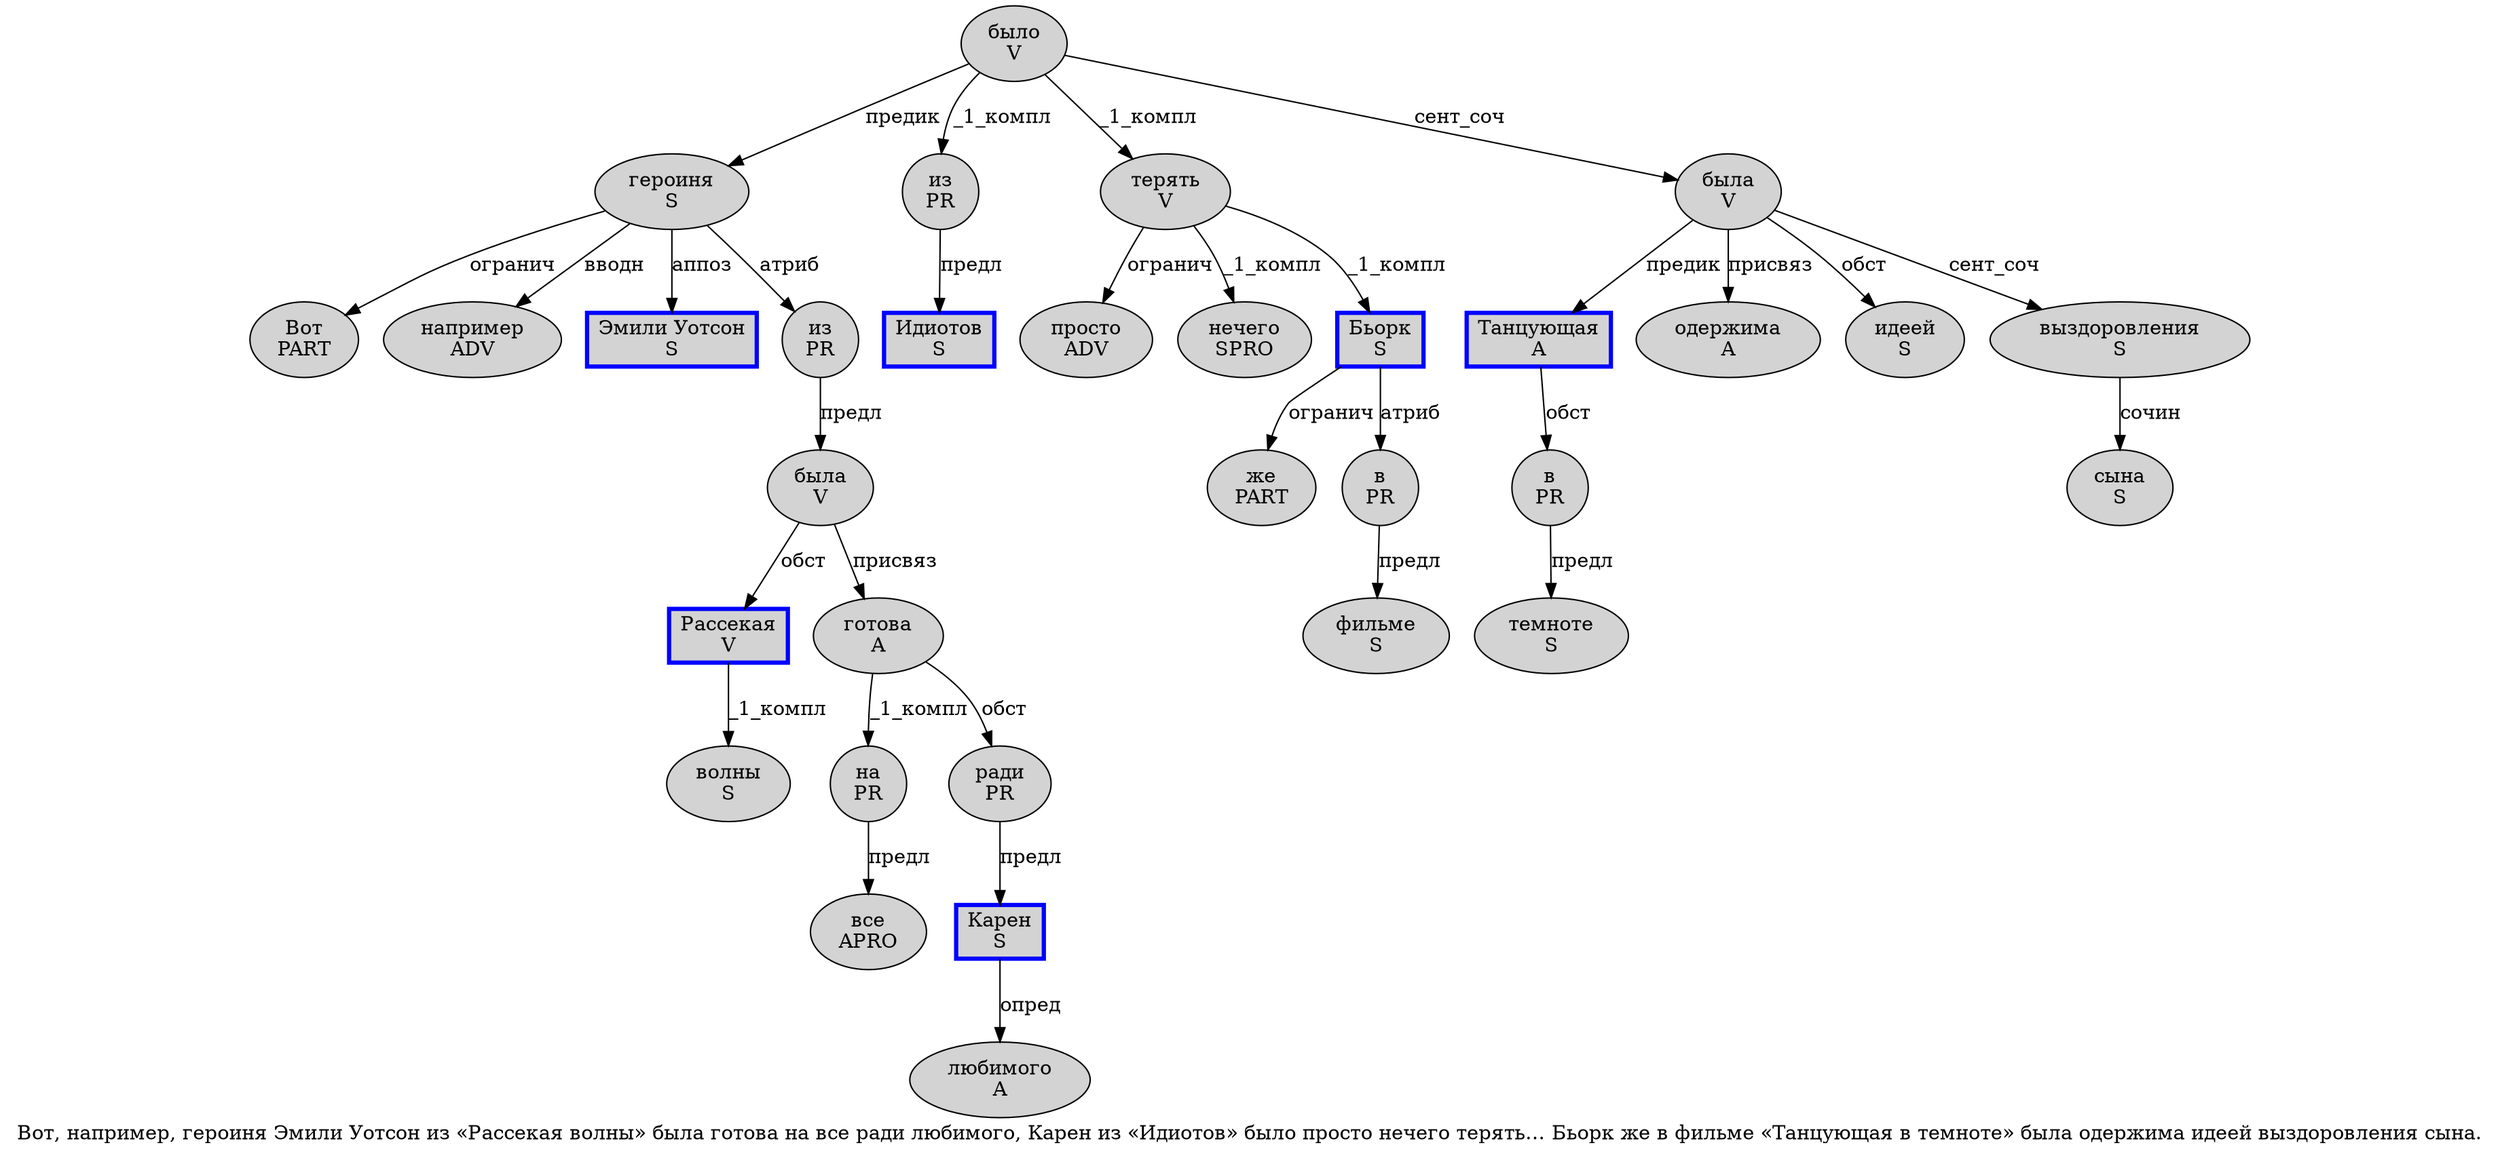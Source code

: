 digraph SENTENCE_1777 {
	graph [label="Вот, например, героиня Эмили Уотсон из «Рассекая волны» была готова на все ради любимого, Карен из «Идиотов» было просто нечего терять… Бьорк же в фильме «Танцующая в темноте» была одержима идеей выздоровления сына."]
	node [style=filled]
		0 [label="Вот
PART" color="" fillcolor=lightgray penwidth=1 shape=ellipse]
		2 [label="например
ADV" color="" fillcolor=lightgray penwidth=1 shape=ellipse]
		4 [label="героиня
S" color="" fillcolor=lightgray penwidth=1 shape=ellipse]
		5 [label="Эмили Уотсон
S" color=blue fillcolor=lightgray penwidth=3 shape=box]
		6 [label="из
PR" color="" fillcolor=lightgray penwidth=1 shape=ellipse]
		8 [label="Рассекая
V" color=blue fillcolor=lightgray penwidth=3 shape=box]
		9 [label="волны
S" color="" fillcolor=lightgray penwidth=1 shape=ellipse]
		11 [label="была
V" color="" fillcolor=lightgray penwidth=1 shape=ellipse]
		12 [label="готова
A" color="" fillcolor=lightgray penwidth=1 shape=ellipse]
		13 [label="на
PR" color="" fillcolor=lightgray penwidth=1 shape=ellipse]
		14 [label="все
APRO" color="" fillcolor=lightgray penwidth=1 shape=ellipse]
		15 [label="ради
PR" color="" fillcolor=lightgray penwidth=1 shape=ellipse]
		16 [label="любимого
A" color="" fillcolor=lightgray penwidth=1 shape=ellipse]
		18 [label="Карен
S" color=blue fillcolor=lightgray penwidth=3 shape=box]
		19 [label="из
PR" color="" fillcolor=lightgray penwidth=1 shape=ellipse]
		21 [label="Идиотов
S" color=blue fillcolor=lightgray penwidth=3 shape=box]
		23 [label="было
V" color="" fillcolor=lightgray penwidth=1 shape=ellipse]
		24 [label="просто
ADV" color="" fillcolor=lightgray penwidth=1 shape=ellipse]
		25 [label="нечего
SPRO" color="" fillcolor=lightgray penwidth=1 shape=ellipse]
		26 [label="терять
V" color="" fillcolor=lightgray penwidth=1 shape=ellipse]
		28 [label="Бьорк
S" color=blue fillcolor=lightgray penwidth=3 shape=box]
		29 [label="же
PART" color="" fillcolor=lightgray penwidth=1 shape=ellipse]
		30 [label="в
PR" color="" fillcolor=lightgray penwidth=1 shape=ellipse]
		31 [label="фильме
S" color="" fillcolor=lightgray penwidth=1 shape=ellipse]
		33 [label="Танцующая
A" color=blue fillcolor=lightgray penwidth=3 shape=box]
		34 [label="в
PR" color="" fillcolor=lightgray penwidth=1 shape=ellipse]
		35 [label="темноте
S" color="" fillcolor=lightgray penwidth=1 shape=ellipse]
		37 [label="была
V" color="" fillcolor=lightgray penwidth=1 shape=ellipse]
		38 [label="одержима
A" color="" fillcolor=lightgray penwidth=1 shape=ellipse]
		39 [label="идеей
S" color="" fillcolor=lightgray penwidth=1 shape=ellipse]
		40 [label="выздоровления
S" color="" fillcolor=lightgray penwidth=1 shape=ellipse]
		41 [label="сына
S" color="" fillcolor=lightgray penwidth=1 shape=ellipse]
			8 -> 9 [label="_1_компл"]
			23 -> 4 [label="предик"]
			23 -> 19 [label="_1_компл"]
			23 -> 26 [label="_1_компл"]
			23 -> 37 [label="сент_соч"]
			28 -> 29 [label="огранич"]
			28 -> 30 [label="атриб"]
			18 -> 16 [label="опред"]
			19 -> 21 [label="предл"]
			13 -> 14 [label="предл"]
			30 -> 31 [label="предл"]
			6 -> 11 [label="предл"]
			12 -> 13 [label="_1_компл"]
			12 -> 15 [label="обст"]
			11 -> 8 [label="обст"]
			11 -> 12 [label="присвяз"]
			15 -> 18 [label="предл"]
			34 -> 35 [label="предл"]
			40 -> 41 [label="сочин"]
			37 -> 33 [label="предик"]
			37 -> 38 [label="присвяз"]
			37 -> 39 [label="обст"]
			37 -> 40 [label="сент_соч"]
			33 -> 34 [label="обст"]
			26 -> 24 [label="огранич"]
			26 -> 25 [label="_1_компл"]
			26 -> 28 [label="_1_компл"]
			4 -> 0 [label="огранич"]
			4 -> 2 [label="вводн"]
			4 -> 5 [label="аппоз"]
			4 -> 6 [label="атриб"]
}